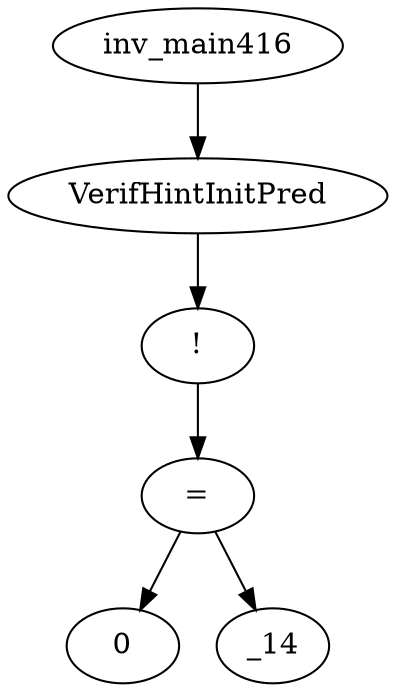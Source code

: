 digraph dag {
0 [label="inv_main416"];
1 [label="VerifHintInitPred"];
2 [label="!"];
3 [label="="];
4 [label="0"];
5 [label="_14"];
0->1
1->2
2->3
3->5
3 -> 4
}
